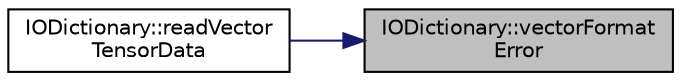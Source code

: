 digraph "IODictionary::vectorFormatError"
{
 // LATEX_PDF_SIZE
  edge [fontname="Helvetica",fontsize="10",labelfontname="Helvetica",labelfontsize="10"];
  node [fontname="Helvetica",fontsize="10",shape=record];
  rankdir="RL";
  Node1 [label="IODictionary::vectorFormat\lError",height=0.2,width=0.4,color="black", fillcolor="grey75", style="filled", fontcolor="black",tooltip=" "];
  Node1 -> Node2 [dir="back",color="midnightblue",fontsize="10",style="solid",fontname="Helvetica"];
  Node2 [label="IODictionary::readVector\lTensorData",height=0.2,width=0.4,color="black", fillcolor="white", style="filled",URL="$classIODictionary.html#afe65c75bb2e1b3f5637e988f8cc379c4",tooltip=" "];
}
